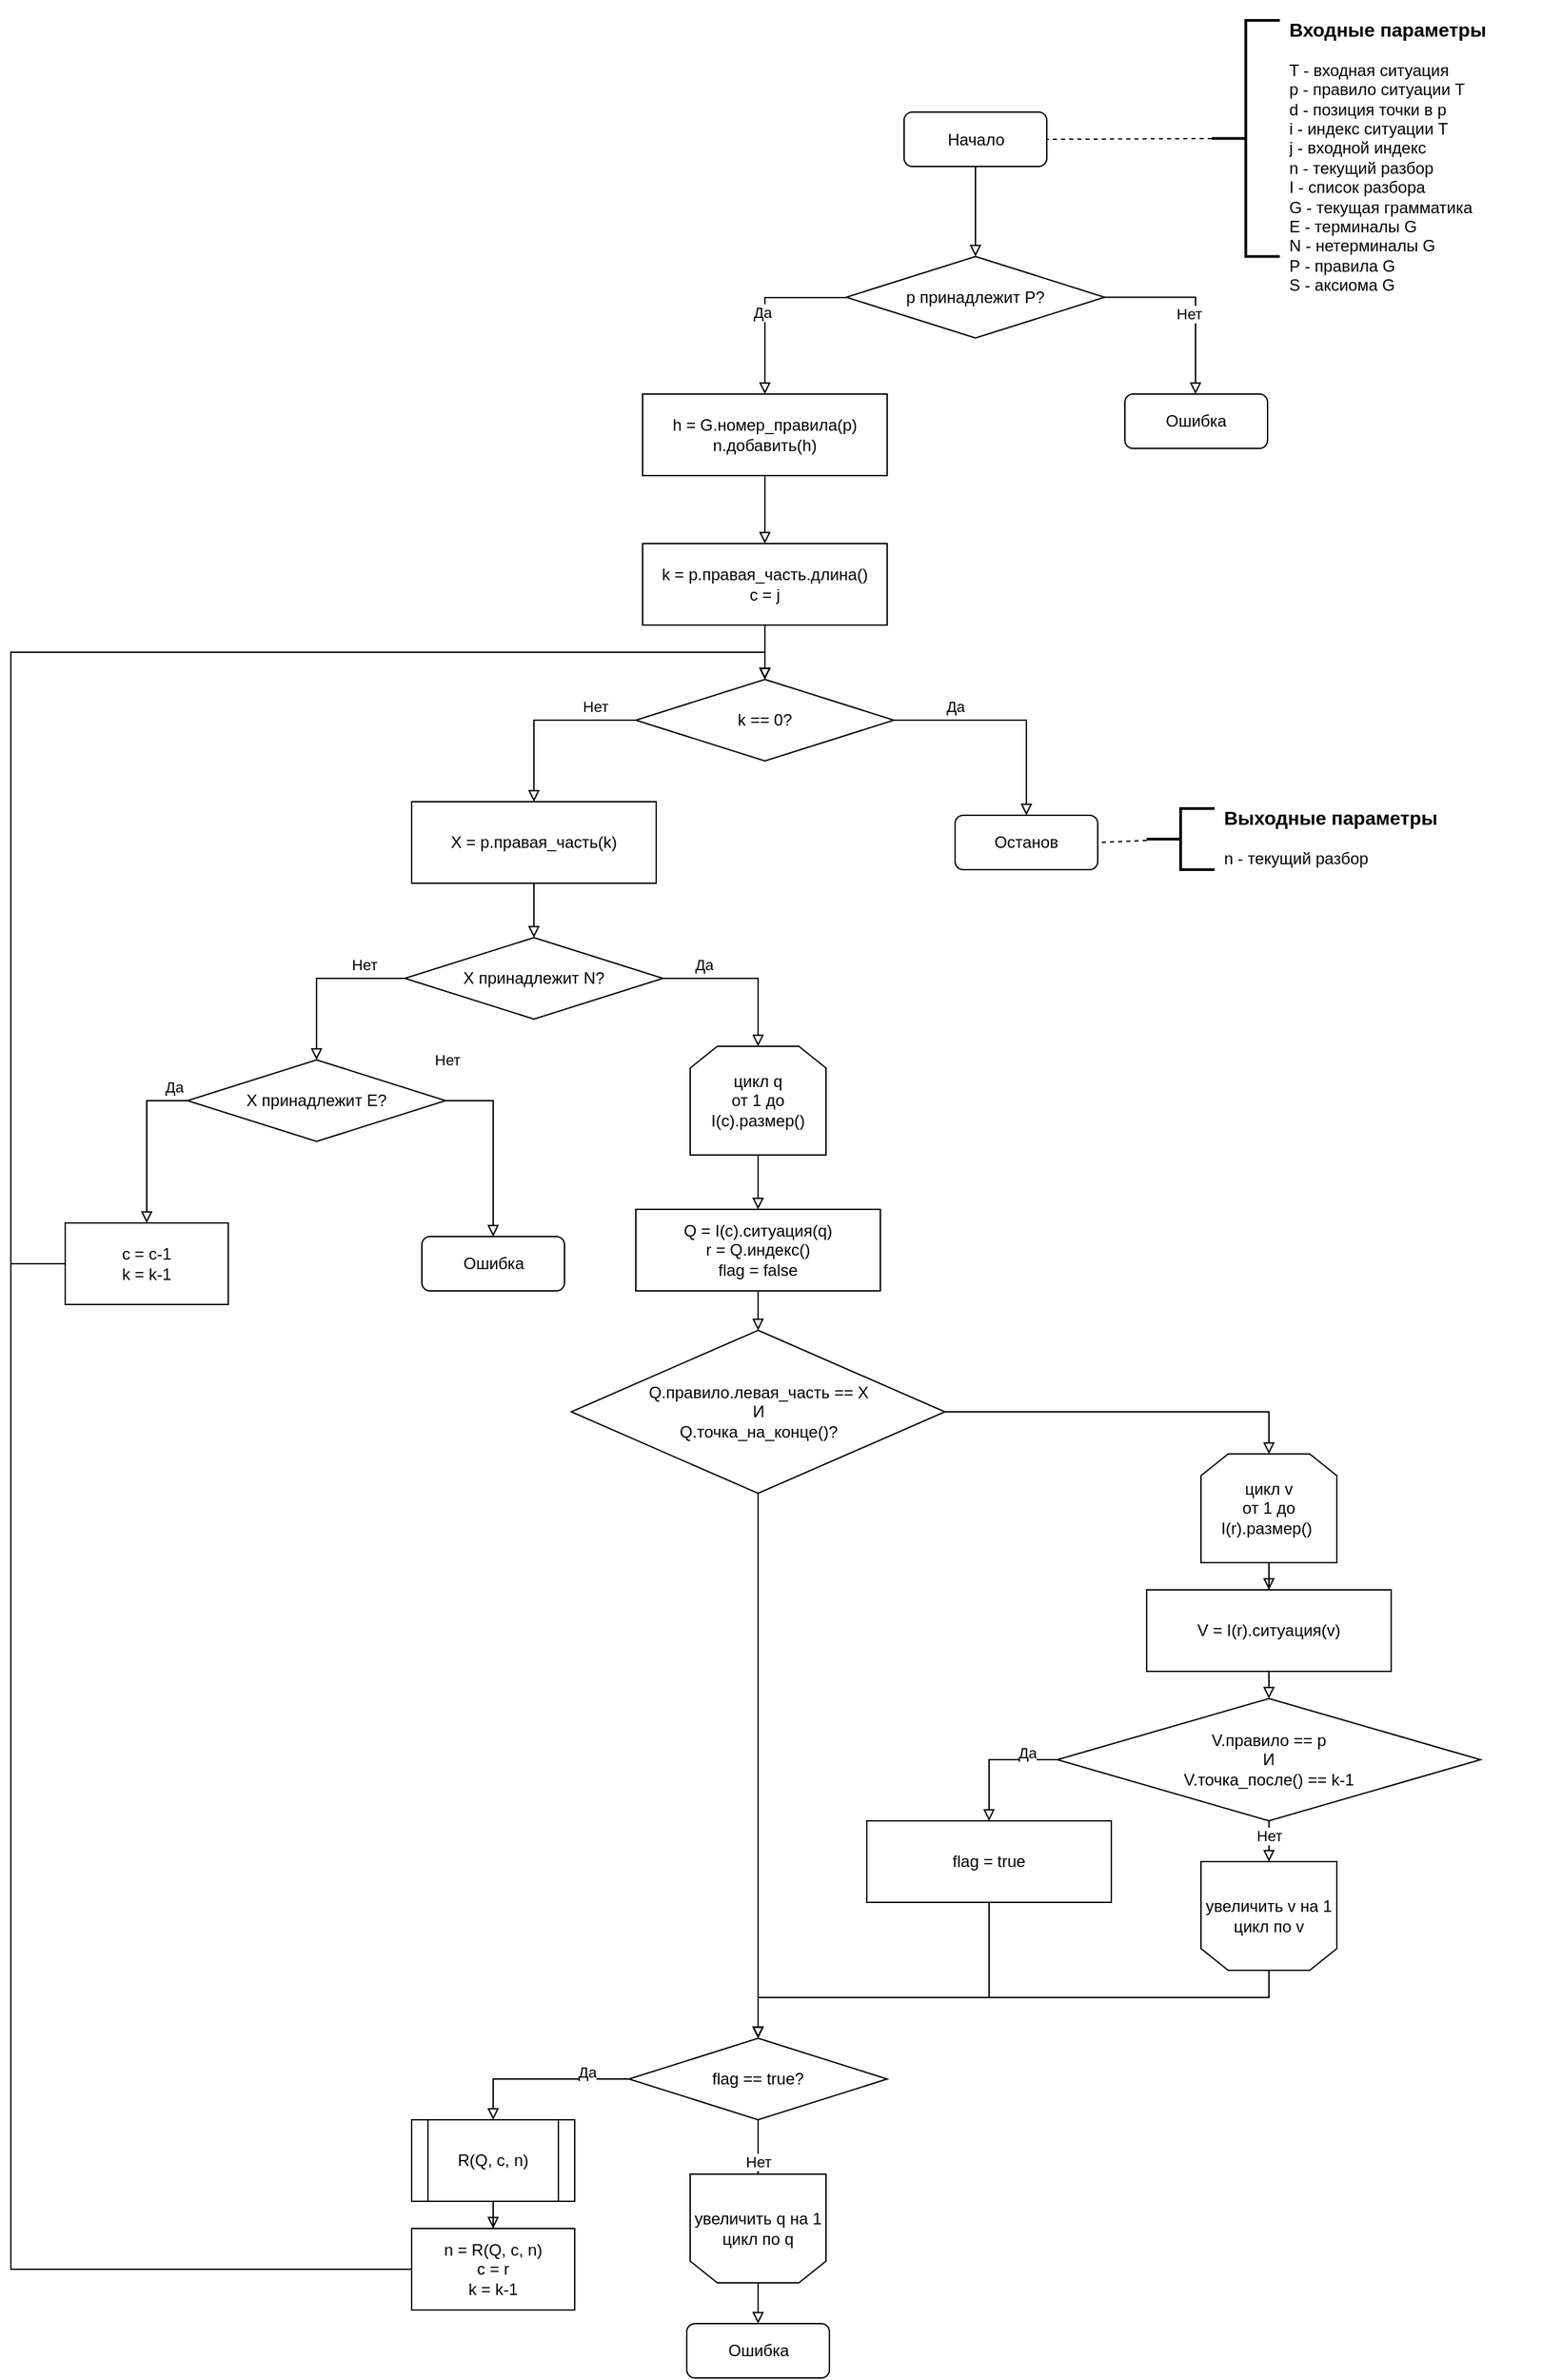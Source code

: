 <mxfile version="13.0.3" type="device"><diagram id="C5RBs43oDa-KdzZeNtuy" name="Page-1"><mxGraphModel dx="2534" dy="987" grid="1" gridSize="10" guides="1" tooltips="1" connect="1" arrows="1" fold="1" page="1" pageScale="1" pageWidth="827" pageHeight="1169" math="0" shadow="0"><root><mxCell id="WIyWlLk6GJQsqaUBKTNV-0"/><mxCell id="WIyWlLk6GJQsqaUBKTNV-1" parent="WIyWlLk6GJQsqaUBKTNV-0"/><mxCell id="ANSpfEInJ7KFp04CJQ8s-9" style="edgeStyle=orthogonalEdgeStyle;rounded=0;orthogonalLoop=1;jettySize=auto;html=1;endArrow=block;endFill=0;entryX=0.5;entryY=0;entryDx=0;entryDy=0;" parent="WIyWlLk6GJQsqaUBKTNV-1" source="ANSpfEInJ7KFp04CJQ8s-2" target="ANSpfEInJ7KFp04CJQ8s-10" edge="1"><mxGeometry relative="1" as="geometry"><mxPoint x="240" y="203.75" as="targetPoint"/></mxGeometry></mxCell><mxCell id="ANSpfEInJ7KFp04CJQ8s-2" value="Начало" style="rounded=1;whiteSpace=wrap;html=1;fontSize=12;glass=0;strokeWidth=1;shadow=0;" parent="WIyWlLk6GJQsqaUBKTNV-1" vertex="1"><mxGeometry x="187.5" y="122.5" width="105" height="40" as="geometry"/></mxCell><mxCell id="ANSpfEInJ7KFp04CJQ8s-3" style="edgeStyle=none;rounded=0;orthogonalLoop=1;jettySize=auto;html=1;entryX=1;entryY=0.5;entryDx=0;entryDy=0;endArrow=none;endFill=0;dashed=1;" parent="WIyWlLk6GJQsqaUBKTNV-1" source="ANSpfEInJ7KFp04CJQ8s-4" target="ANSpfEInJ7KFp04CJQ8s-2" edge="1"><mxGeometry relative="1" as="geometry"/></mxCell><mxCell id="ANSpfEInJ7KFp04CJQ8s-4" value="" style="strokeWidth=2;html=1;shape=mxgraph.flowchart.annotation_2;align=left;labelPosition=right;pointerEvents=1;" parent="WIyWlLk6GJQsqaUBKTNV-1" vertex="1"><mxGeometry x="414" y="55" width="50" height="173.75" as="geometry"/></mxCell><mxCell id="ANSpfEInJ7KFp04CJQ8s-5" value="&lt;h3&gt;Входные параметры&lt;/h3&gt;&lt;p&gt;&lt;span style=&quot;text-align: center&quot;&gt;T - входная ситуация&lt;br&gt;р - правило ситуации Т&lt;br&gt;d - позиция точки в p&lt;br&gt;i - индекс ситуации Т&lt;br&gt;j - входной индекс&lt;br&gt;n - текущий разбор&lt;br&gt;&lt;/span&gt;&lt;span style=&quot;text-align: center&quot;&gt;I - список разбора&amp;nbsp;&lt;/span&gt;&lt;span style=&quot;text-align: center&quot;&gt;&lt;br&gt;&lt;/span&gt;&lt;span style=&quot;text-align: center&quot;&gt;G - текущая грамматика&lt;/span&gt;&lt;span style=&quot;text-align: center&quot;&gt;&lt;br&gt;E - терминалы G&lt;br&gt;N - нетерминалы G&lt;br&gt;Р - правила G&lt;br&gt;&lt;/span&gt;&lt;span style=&quot;text-align: center&quot;&gt;S - аксиома G&lt;br&gt;&lt;/span&gt;&lt;/p&gt;" style="text;html=1;strokeColor=none;fillColor=none;spacing=5;spacingTop=-20;whiteSpace=wrap;overflow=hidden;rounded=0;" parent="WIyWlLk6GJQsqaUBKTNV-1" vertex="1"><mxGeometry x="466" y="50" width="190" height="230" as="geometry"/></mxCell><mxCell id="ANSpfEInJ7KFp04CJQ8s-41" style="edgeStyle=orthogonalEdgeStyle;rounded=0;orthogonalLoop=1;jettySize=auto;html=1;entryX=0.5;entryY=0;entryDx=0;entryDy=0;endArrow=block;endFill=0;" parent="WIyWlLk6GJQsqaUBKTNV-1" source="ANSpfEInJ7KFp04CJQ8s-10" target="ANSpfEInJ7KFp04CJQ8s-11" edge="1"><mxGeometry relative="1" as="geometry"><Array as="points"><mxPoint x="240" y="259"/><mxPoint x="100" y="259"/></Array></mxGeometry></mxCell><mxCell id="ANSpfEInJ7KFp04CJQ8s-44" value="Да" style="edgeLabel;html=1;align=center;verticalAlign=middle;resizable=0;points=[];" parent="ANSpfEInJ7KFp04CJQ8s-41" vertex="1" connectable="0"><mxGeometry x="0.199" y="-2" relative="1" as="geometry"><mxPoint y="-7.01" as="offset"/></mxGeometry></mxCell><mxCell id="ANSpfEInJ7KFp04CJQ8s-42" style="edgeStyle=orthogonalEdgeStyle;rounded=0;orthogonalLoop=1;jettySize=auto;html=1;endArrow=block;endFill=0;" parent="WIyWlLk6GJQsqaUBKTNV-1" source="ANSpfEInJ7KFp04CJQ8s-10" target="ANSpfEInJ7KFp04CJQ8s-26" edge="1"><mxGeometry relative="1" as="geometry"><Array as="points"><mxPoint x="240" y="259"/><mxPoint x="402" y="259"/></Array></mxGeometry></mxCell><mxCell id="ANSpfEInJ7KFp04CJQ8s-43" value="Нет" style="edgeLabel;html=1;align=center;verticalAlign=middle;resizable=0;points=[];" parent="ANSpfEInJ7KFp04CJQ8s-42" vertex="1" connectable="0"><mxGeometry x="0.257" y="1" relative="1" as="geometry"><mxPoint x="-5.96" y="-7.82" as="offset"/></mxGeometry></mxCell><mxCell id="ANSpfEInJ7KFp04CJQ8s-10" value="р принадлежит Р?" style="rhombus;whiteSpace=wrap;html=1;" parent="WIyWlLk6GJQsqaUBKTNV-1" vertex="1"><mxGeometry x="145" y="228.75" width="190" height="60" as="geometry"/></mxCell><mxCell id="ANSpfEInJ7KFp04CJQ8s-45" style="edgeStyle=orthogonalEdgeStyle;rounded=0;orthogonalLoop=1;jettySize=auto;html=1;entryX=0.5;entryY=0;entryDx=0;entryDy=0;endArrow=block;endFill=0;" parent="WIyWlLk6GJQsqaUBKTNV-1" source="ANSpfEInJ7KFp04CJQ8s-11" target="ANSpfEInJ7KFp04CJQ8s-14" edge="1"><mxGeometry relative="1" as="geometry"/></mxCell><mxCell id="ANSpfEInJ7KFp04CJQ8s-11" value="h = G.номер_правила(р)&lt;br&gt;n.добавить(h)" style="rounded=0;whiteSpace=wrap;html=1;" parent="WIyWlLk6GJQsqaUBKTNV-1" vertex="1"><mxGeometry x="-5" y="330" width="180" height="60" as="geometry"/></mxCell><mxCell id="ANSpfEInJ7KFp04CJQ8s-46" style="edgeStyle=orthogonalEdgeStyle;rounded=0;orthogonalLoop=1;jettySize=auto;html=1;endArrow=block;endFill=0;" parent="WIyWlLk6GJQsqaUBKTNV-1" source="ANSpfEInJ7KFp04CJQ8s-14" target="ANSpfEInJ7KFp04CJQ8s-15" edge="1"><mxGeometry relative="1" as="geometry"/></mxCell><mxCell id="ANSpfEInJ7KFp04CJQ8s-14" value="k = p.правая_часть.длина()&lt;br&gt;с = j" style="rounded=0;whiteSpace=wrap;html=1;" parent="WIyWlLk6GJQsqaUBKTNV-1" vertex="1"><mxGeometry x="-5" y="440" width="180" height="60" as="geometry"/></mxCell><mxCell id="ANSpfEInJ7KFp04CJQ8s-47" style="edgeStyle=orthogonalEdgeStyle;rounded=0;orthogonalLoop=1;jettySize=auto;html=1;endArrow=block;endFill=0;" parent="WIyWlLk6GJQsqaUBKTNV-1" source="ANSpfEInJ7KFp04CJQ8s-15" target="ANSpfEInJ7KFp04CJQ8s-19" edge="1"><mxGeometry relative="1" as="geometry"/></mxCell><mxCell id="ANSpfEInJ7KFp04CJQ8s-48" value="Да" style="edgeLabel;html=1;align=center;verticalAlign=middle;resizable=0;points=[];" parent="ANSpfEInJ7KFp04CJQ8s-47" vertex="1" connectable="0"><mxGeometry x="-0.577" relative="1" as="geometry"><mxPoint x="9.71" y="-10" as="offset"/></mxGeometry></mxCell><mxCell id="ANSpfEInJ7KFp04CJQ8s-49" style="edgeStyle=orthogonalEdgeStyle;rounded=0;orthogonalLoop=1;jettySize=auto;html=1;endArrow=block;endFill=0;" parent="WIyWlLk6GJQsqaUBKTNV-1" source="ANSpfEInJ7KFp04CJQ8s-15" target="ANSpfEInJ7KFp04CJQ8s-16" edge="1"><mxGeometry relative="1" as="geometry"><Array as="points"><mxPoint x="-85" y="570"/></Array></mxGeometry></mxCell><mxCell id="ANSpfEInJ7KFp04CJQ8s-50" value="Нет" style="edgeLabel;html=1;align=center;verticalAlign=middle;resizable=0;points=[];" parent="ANSpfEInJ7KFp04CJQ8s-49" vertex="1" connectable="0"><mxGeometry x="-0.644" relative="1" as="geometry"><mxPoint x="-6.47" y="-10" as="offset"/></mxGeometry></mxCell><mxCell id="ANSpfEInJ7KFp04CJQ8s-15" value="k == 0?" style="rhombus;whiteSpace=wrap;html=1;" parent="WIyWlLk6GJQsqaUBKTNV-1" vertex="1"><mxGeometry x="-10" y="540" width="190" height="60" as="geometry"/></mxCell><mxCell id="ANSpfEInJ7KFp04CJQ8s-51" style="edgeStyle=orthogonalEdgeStyle;rounded=0;orthogonalLoop=1;jettySize=auto;html=1;endArrow=block;endFill=0;" parent="WIyWlLk6GJQsqaUBKTNV-1" source="ANSpfEInJ7KFp04CJQ8s-16" target="ANSpfEInJ7KFp04CJQ8s-18" edge="1"><mxGeometry relative="1" as="geometry"/></mxCell><mxCell id="ANSpfEInJ7KFp04CJQ8s-16" value="Х = p.правая_часть(k)" style="rounded=0;whiteSpace=wrap;html=1;" parent="WIyWlLk6GJQsqaUBKTNV-1" vertex="1"><mxGeometry x="-175" y="630" width="180" height="60" as="geometry"/></mxCell><mxCell id="ANSpfEInJ7KFp04CJQ8s-72" style="edgeStyle=orthogonalEdgeStyle;rounded=0;orthogonalLoop=1;jettySize=auto;html=1;endArrow=block;endFill=0;" parent="WIyWlLk6GJQsqaUBKTNV-1" source="ANSpfEInJ7KFp04CJQ8s-17" target="ANSpfEInJ7KFp04CJQ8s-40" edge="1"><mxGeometry relative="1" as="geometry"><Array as="points"><mxPoint x="-370" y="850"/></Array></mxGeometry></mxCell><mxCell id="ANSpfEInJ7KFp04CJQ8s-73" value="Да" style="edgeLabel;html=1;align=center;verticalAlign=middle;resizable=0;points=[];" parent="ANSpfEInJ7KFp04CJQ8s-72" vertex="1" connectable="0"><mxGeometry x="-0.5" y="23" relative="1" as="geometry"><mxPoint x="-3" y="-10" as="offset"/></mxGeometry></mxCell><mxCell id="ANSpfEInJ7KFp04CJQ8s-76" style="edgeStyle=orthogonalEdgeStyle;rounded=0;orthogonalLoop=1;jettySize=auto;html=1;endArrow=block;endFill=0;" parent="WIyWlLk6GJQsqaUBKTNV-1" source="ANSpfEInJ7KFp04CJQ8s-17" target="ANSpfEInJ7KFp04CJQ8s-74" edge="1"><mxGeometry relative="1" as="geometry"><Array as="points"><mxPoint x="-115" y="850"/></Array></mxGeometry></mxCell><mxCell id="ANSpfEInJ7KFp04CJQ8s-77" value="Нет" style="edgeLabel;html=1;align=center;verticalAlign=middle;resizable=0;points=[];" parent="ANSpfEInJ7KFp04CJQ8s-76" vertex="1" connectable="0"><mxGeometry x="-0.481" y="-20" relative="1" as="geometry"><mxPoint x="-14.29" y="-30" as="offset"/></mxGeometry></mxCell><mxCell id="ANSpfEInJ7KFp04CJQ8s-17" value="Х принадлежит Е?" style="rhombus;whiteSpace=wrap;html=1;" parent="WIyWlLk6GJQsqaUBKTNV-1" vertex="1"><mxGeometry x="-340" y="820" width="190" height="60" as="geometry"/></mxCell><mxCell id="ANSpfEInJ7KFp04CJQ8s-52" style="edgeStyle=orthogonalEdgeStyle;rounded=0;orthogonalLoop=1;jettySize=auto;html=1;endArrow=block;endFill=0;" parent="WIyWlLk6GJQsqaUBKTNV-1" source="ANSpfEInJ7KFp04CJQ8s-18" target="ANSpfEInJ7KFp04CJQ8s-17" edge="1"><mxGeometry relative="1" as="geometry"><Array as="points"><mxPoint x="-245" y="760"/></Array></mxGeometry></mxCell><mxCell id="ANSpfEInJ7KFp04CJQ8s-53" value="Нет" style="edgeLabel;html=1;align=center;verticalAlign=middle;resizable=0;points=[];" parent="ANSpfEInJ7KFp04CJQ8s-52" vertex="1" connectable="0"><mxGeometry x="-0.211" y="-1" relative="1" as="geometry"><mxPoint x="19.41" y="-9" as="offset"/></mxGeometry></mxCell><mxCell id="ANSpfEInJ7KFp04CJQ8s-54" style="edgeStyle=orthogonalEdgeStyle;rounded=0;orthogonalLoop=1;jettySize=auto;html=1;endArrow=block;endFill=0;" parent="WIyWlLk6GJQsqaUBKTNV-1" source="ANSpfEInJ7KFp04CJQ8s-18" target="ANSpfEInJ7KFp04CJQ8s-23" edge="1"><mxGeometry relative="1" as="geometry"/></mxCell><mxCell id="ANSpfEInJ7KFp04CJQ8s-55" value="Да" style="edgeLabel;html=1;align=center;verticalAlign=middle;resizable=0;points=[];" parent="ANSpfEInJ7KFp04CJQ8s-54" vertex="1" connectable="0"><mxGeometry x="-0.635" y="1" relative="1" as="geometry"><mxPoint x="7.65" y="-9" as="offset"/></mxGeometry></mxCell><mxCell id="ANSpfEInJ7KFp04CJQ8s-18" value="Х принадлежит N?" style="rhombus;whiteSpace=wrap;html=1;" parent="WIyWlLk6GJQsqaUBKTNV-1" vertex="1"><mxGeometry x="-180" y="730" width="190" height="60" as="geometry"/></mxCell><mxCell id="ANSpfEInJ7KFp04CJQ8s-19" value="Останов" style="rounded=1;whiteSpace=wrap;html=1;fontSize=12;glass=0;strokeWidth=1;shadow=0;" parent="WIyWlLk6GJQsqaUBKTNV-1" vertex="1"><mxGeometry x="225" y="640" width="105" height="40" as="geometry"/></mxCell><mxCell id="ANSpfEInJ7KFp04CJQ8s-57" style="edgeStyle=orthogonalEdgeStyle;rounded=0;orthogonalLoop=1;jettySize=auto;html=1;endArrow=block;endFill=0;" parent="WIyWlLk6GJQsqaUBKTNV-1" source="ANSpfEInJ7KFp04CJQ8s-22" target="ANSpfEInJ7KFp04CJQ8s-27" edge="1"><mxGeometry relative="1" as="geometry"/></mxCell><mxCell id="ANSpfEInJ7KFp04CJQ8s-22" value="Q = I(c).ситуация(q)&lt;br&gt;r = Q.индекс()&lt;br&gt;flag = false" style="rounded=0;whiteSpace=wrap;html=1;" parent="WIyWlLk6GJQsqaUBKTNV-1" vertex="1"><mxGeometry x="-10" y="930" width="180" height="60" as="geometry"/></mxCell><mxCell id="ANSpfEInJ7KFp04CJQ8s-56" style="edgeStyle=orthogonalEdgeStyle;rounded=0;orthogonalLoop=1;jettySize=auto;html=1;entryX=0.5;entryY=0;entryDx=0;entryDy=0;endArrow=block;endFill=0;" parent="WIyWlLk6GJQsqaUBKTNV-1" source="ANSpfEInJ7KFp04CJQ8s-23" target="ANSpfEInJ7KFp04CJQ8s-22" edge="1"><mxGeometry relative="1" as="geometry"/></mxCell><mxCell id="ANSpfEInJ7KFp04CJQ8s-23" value="цикл q&lt;br&gt;от 1 до I(c).размер()" style="shape=loopLimit;whiteSpace=wrap;html=1;" parent="WIyWlLk6GJQsqaUBKTNV-1" vertex="1"><mxGeometry x="30" y="810" width="100" height="80" as="geometry"/></mxCell><mxCell id="ANSpfEInJ7KFp04CJQ8s-78" style="edgeStyle=orthogonalEdgeStyle;rounded=0;orthogonalLoop=1;jettySize=auto;html=1;endArrow=block;endFill=0;entryX=0.5;entryY=0;entryDx=0;entryDy=0;" parent="WIyWlLk6GJQsqaUBKTNV-1" source="ANSpfEInJ7KFp04CJQ8s-24" target="ANSpfEInJ7KFp04CJQ8s-79" edge="1"><mxGeometry relative="1" as="geometry"><mxPoint x="80" y="1780" as="targetPoint"/></mxGeometry></mxCell><mxCell id="ANSpfEInJ7KFp04CJQ8s-24" value="увеличить q на 1&lt;br&gt;цикл по q" style="shape=loopLimit;whiteSpace=wrap;html=1;direction=west;" parent="WIyWlLk6GJQsqaUBKTNV-1" vertex="1"><mxGeometry x="30" y="1640" width="100" height="80" as="geometry"/></mxCell><mxCell id="ANSpfEInJ7KFp04CJQ8s-26" value="Ошибка" style="rounded=1;whiteSpace=wrap;html=1;fontSize=12;glass=0;strokeWidth=1;shadow=0;" parent="WIyWlLk6GJQsqaUBKTNV-1" vertex="1"><mxGeometry x="350" y="330" width="105" height="40" as="geometry"/></mxCell><mxCell id="ANSpfEInJ7KFp04CJQ8s-58" style="edgeStyle=orthogonalEdgeStyle;rounded=0;orthogonalLoop=1;jettySize=auto;html=1;endArrow=block;endFill=0;" parent="WIyWlLk6GJQsqaUBKTNV-1" source="ANSpfEInJ7KFp04CJQ8s-27" target="ANSpfEInJ7KFp04CJQ8s-28" edge="1"><mxGeometry relative="1" as="geometry"><Array as="points"><mxPoint x="456" y="1079"/></Array></mxGeometry></mxCell><mxCell id="ANSpfEInJ7KFp04CJQ8s-59" style="edgeStyle=orthogonalEdgeStyle;rounded=0;orthogonalLoop=1;jettySize=auto;html=1;endArrow=block;endFill=0;" parent="WIyWlLk6GJQsqaUBKTNV-1" source="ANSpfEInJ7KFp04CJQ8s-27" target="ANSpfEInJ7KFp04CJQ8s-36" edge="1"><mxGeometry relative="1" as="geometry"/></mxCell><mxCell id="ANSpfEInJ7KFp04CJQ8s-27" value="Q.правило.левая_часть == Х&lt;br&gt;И&lt;br&gt;Q.точка_на_конце()?" style="rhombus;whiteSpace=wrap;html=1;" parent="WIyWlLk6GJQsqaUBKTNV-1" vertex="1"><mxGeometry x="-57.5" y="1019" width="275" height="120" as="geometry"/></mxCell><mxCell id="ANSpfEInJ7KFp04CJQ8s-60" style="edgeStyle=orthogonalEdgeStyle;rounded=0;orthogonalLoop=1;jettySize=auto;html=1;endArrow=block;endFill=0;" parent="WIyWlLk6GJQsqaUBKTNV-1" source="ANSpfEInJ7KFp04CJQ8s-28" target="ANSpfEInJ7KFp04CJQ8s-32" edge="1"><mxGeometry relative="1" as="geometry"/></mxCell><mxCell id="ANSpfEInJ7KFp04CJQ8s-28" value="цикл v&lt;br&gt;от 1 до I(r).размер()&amp;nbsp;" style="shape=loopLimit;whiteSpace=wrap;html=1;" parent="WIyWlLk6GJQsqaUBKTNV-1" vertex="1"><mxGeometry x="406" y="1110" width="100" height="80" as="geometry"/></mxCell><mxCell id="ANSpfEInJ7KFp04CJQ8s-67" style="edgeStyle=orthogonalEdgeStyle;rounded=0;orthogonalLoop=1;jettySize=auto;html=1;entryX=0.5;entryY=0;entryDx=0;entryDy=0;endArrow=block;endFill=0;" parent="WIyWlLk6GJQsqaUBKTNV-1" source="ANSpfEInJ7KFp04CJQ8s-29" target="ANSpfEInJ7KFp04CJQ8s-36" edge="1"><mxGeometry relative="1" as="geometry"><Array as="points"><mxPoint x="456" y="1510"/><mxPoint x="80" y="1510"/></Array></mxGeometry></mxCell><mxCell id="ANSpfEInJ7KFp04CJQ8s-29" value="увеличить v на 1&lt;br&gt;цикл по v" style="shape=loopLimit;whiteSpace=wrap;html=1;direction=west;" parent="WIyWlLk6GJQsqaUBKTNV-1" vertex="1"><mxGeometry x="406" y="1410" width="100" height="80" as="geometry"/></mxCell><mxCell id="ANSpfEInJ7KFp04CJQ8s-61" style="edgeStyle=orthogonalEdgeStyle;rounded=0;orthogonalLoop=1;jettySize=auto;html=1;endArrow=block;endFill=0;" parent="WIyWlLk6GJQsqaUBKTNV-1" source="ANSpfEInJ7KFp04CJQ8s-32" target="ANSpfEInJ7KFp04CJQ8s-33" edge="1"><mxGeometry relative="1" as="geometry"/></mxCell><mxCell id="ANSpfEInJ7KFp04CJQ8s-32" value="V = I(r).ситуация(v)" style="rounded=0;whiteSpace=wrap;html=1;" parent="WIyWlLk6GJQsqaUBKTNV-1" vertex="1"><mxGeometry x="366" y="1210" width="180" height="60" as="geometry"/></mxCell><mxCell id="ANSpfEInJ7KFp04CJQ8s-62" style="edgeStyle=orthogonalEdgeStyle;rounded=0;orthogonalLoop=1;jettySize=auto;html=1;endArrow=block;endFill=0;" parent="WIyWlLk6GJQsqaUBKTNV-1" source="ANSpfEInJ7KFp04CJQ8s-33" target="ANSpfEInJ7KFp04CJQ8s-34" edge="1"><mxGeometry relative="1" as="geometry"><Array as="points"><mxPoint x="250" y="1335"/></Array></mxGeometry></mxCell><mxCell id="ANSpfEInJ7KFp04CJQ8s-63" value="Да" style="edgeLabel;html=1;align=center;verticalAlign=middle;resizable=0;points=[];" parent="ANSpfEInJ7KFp04CJQ8s-62" vertex="1" connectable="0"><mxGeometry x="-0.682" y="-2" relative="1" as="geometry"><mxPoint x="-7.66" y="-3.06" as="offset"/></mxGeometry></mxCell><mxCell id="ANSpfEInJ7KFp04CJQ8s-65" style="edgeStyle=orthogonalEdgeStyle;rounded=0;orthogonalLoop=1;jettySize=auto;html=1;endArrow=block;endFill=0;" parent="WIyWlLk6GJQsqaUBKTNV-1" source="ANSpfEInJ7KFp04CJQ8s-33" target="ANSpfEInJ7KFp04CJQ8s-29" edge="1"><mxGeometry relative="1" as="geometry"/></mxCell><mxCell id="ANSpfEInJ7KFp04CJQ8s-66" value="Нет" style="edgeLabel;html=1;align=center;verticalAlign=middle;resizable=0;points=[];" parent="ANSpfEInJ7KFp04CJQ8s-65" vertex="1" connectable="0"><mxGeometry x="-0.296" relative="1" as="geometry"><mxPoint as="offset"/></mxGeometry></mxCell><mxCell id="ANSpfEInJ7KFp04CJQ8s-33" value="V.правило == p&lt;br&gt;И&lt;br&gt;V.точка_после() == k-1" style="rhombus;whiteSpace=wrap;html=1;" parent="WIyWlLk6GJQsqaUBKTNV-1" vertex="1"><mxGeometry x="300.25" y="1290" width="311.5" height="90" as="geometry"/></mxCell><mxCell id="ANSpfEInJ7KFp04CJQ8s-64" style="edgeStyle=orthogonalEdgeStyle;rounded=0;orthogonalLoop=1;jettySize=auto;html=1;entryX=0.5;entryY=0;entryDx=0;entryDy=0;endArrow=block;endFill=0;" parent="WIyWlLk6GJQsqaUBKTNV-1" source="ANSpfEInJ7KFp04CJQ8s-34" target="ANSpfEInJ7KFp04CJQ8s-36" edge="1"><mxGeometry relative="1" as="geometry"><Array as="points"><mxPoint x="250" y="1510"/><mxPoint x="80" y="1510"/></Array></mxGeometry></mxCell><mxCell id="ANSpfEInJ7KFp04CJQ8s-34" value="flag = true" style="rounded=0;whiteSpace=wrap;html=1;" parent="WIyWlLk6GJQsqaUBKTNV-1" vertex="1"><mxGeometry x="160" y="1380" width="180" height="60" as="geometry"/></mxCell><mxCell id="ANSpfEInJ7KFp04CJQ8s-68" style="edgeStyle=orthogonalEdgeStyle;rounded=0;orthogonalLoop=1;jettySize=auto;html=1;endArrow=block;endFill=0;" parent="WIyWlLk6GJQsqaUBKTNV-1" source="ANSpfEInJ7KFp04CJQ8s-36" target="ANSpfEInJ7KFp04CJQ8s-38" edge="1"><mxGeometry relative="1" as="geometry"><Array as="points"><mxPoint x="-115" y="1570"/></Array></mxGeometry></mxCell><mxCell id="ANSpfEInJ7KFp04CJQ8s-69" value="Да" style="edgeLabel;html=1;align=center;verticalAlign=middle;resizable=0;points=[];" parent="ANSpfEInJ7KFp04CJQ8s-68" vertex="1" connectable="0"><mxGeometry x="-0.524" y="-5" relative="1" as="geometry"><mxPoint as="offset"/></mxGeometry></mxCell><mxCell id="ANSpfEInJ7KFp04CJQ8s-70" style="edgeStyle=orthogonalEdgeStyle;rounded=0;orthogonalLoop=1;jettySize=auto;html=1;endArrow=block;endFill=0;" parent="WIyWlLk6GJQsqaUBKTNV-1" source="ANSpfEInJ7KFp04CJQ8s-36" target="ANSpfEInJ7KFp04CJQ8s-24" edge="1"><mxGeometry relative="1" as="geometry"/></mxCell><mxCell id="ANSpfEInJ7KFp04CJQ8s-71" value="Нет" style="edgeLabel;html=1;align=center;verticalAlign=middle;resizable=0;points=[];" parent="ANSpfEInJ7KFp04CJQ8s-70" vertex="1" connectable="0"><mxGeometry x="0.312" y="4" relative="1" as="geometry"><mxPoint x="-4" y="4.29" as="offset"/></mxGeometry></mxCell><mxCell id="ANSpfEInJ7KFp04CJQ8s-36" value="flag == true?" style="rhombus;whiteSpace=wrap;html=1;" parent="WIyWlLk6GJQsqaUBKTNV-1" vertex="1"><mxGeometry x="-15" y="1540" width="190" height="60" as="geometry"/></mxCell><mxCell id="ANSpfEInJ7KFp04CJQ8s-81" style="edgeStyle=orthogonalEdgeStyle;rounded=0;orthogonalLoop=1;jettySize=auto;html=1;entryX=0.5;entryY=0;entryDx=0;entryDy=0;endArrow=block;endFill=0;" parent="WIyWlLk6GJQsqaUBKTNV-1" source="ANSpfEInJ7KFp04CJQ8s-38" target="ANSpfEInJ7KFp04CJQ8s-39" edge="1"><mxGeometry relative="1" as="geometry"/></mxCell><mxCell id="ANSpfEInJ7KFp04CJQ8s-38" value="R(Q, c, n)" style="shape=process;whiteSpace=wrap;html=1;backgroundOutline=1;" parent="WIyWlLk6GJQsqaUBKTNV-1" vertex="1"><mxGeometry x="-175" y="1600" width="120" height="60" as="geometry"/></mxCell><mxCell id="ANSpfEInJ7KFp04CJQ8s-80" style="edgeStyle=orthogonalEdgeStyle;rounded=0;orthogonalLoop=1;jettySize=auto;html=1;entryX=0.5;entryY=0;entryDx=0;entryDy=0;endArrow=block;endFill=0;exitX=0;exitY=0.5;exitDx=0;exitDy=0;" parent="WIyWlLk6GJQsqaUBKTNV-1" source="ANSpfEInJ7KFp04CJQ8s-39" target="ANSpfEInJ7KFp04CJQ8s-15" edge="1"><mxGeometry relative="1" as="geometry"><Array as="points"><mxPoint x="-470" y="1710"/><mxPoint x="-470" y="520"/><mxPoint x="85" y="520"/></Array></mxGeometry></mxCell><mxCell id="ANSpfEInJ7KFp04CJQ8s-39" value="n = R(Q, c, n)&lt;br&gt;c = r&lt;br&gt;k = k-1" style="rounded=0;whiteSpace=wrap;html=1;" parent="WIyWlLk6GJQsqaUBKTNV-1" vertex="1"><mxGeometry x="-175" y="1680" width="120" height="60" as="geometry"/></mxCell><mxCell id="ANSpfEInJ7KFp04CJQ8s-82" style="edgeStyle=orthogonalEdgeStyle;rounded=0;orthogonalLoop=1;jettySize=auto;html=1;entryX=0.5;entryY=0;entryDx=0;entryDy=0;endArrow=block;endFill=0;" parent="WIyWlLk6GJQsqaUBKTNV-1" source="ANSpfEInJ7KFp04CJQ8s-40" target="ANSpfEInJ7KFp04CJQ8s-15" edge="1"><mxGeometry relative="1" as="geometry"><Array as="points"><mxPoint x="-470" y="970"/><mxPoint x="-470" y="520"/><mxPoint x="85" y="520"/></Array></mxGeometry></mxCell><mxCell id="ANSpfEInJ7KFp04CJQ8s-40" value="c = c-1&lt;br&gt;k = k-1" style="rounded=0;whiteSpace=wrap;html=1;" parent="WIyWlLk6GJQsqaUBKTNV-1" vertex="1"><mxGeometry x="-430" y="940" width="120" height="60" as="geometry"/></mxCell><mxCell id="ANSpfEInJ7KFp04CJQ8s-74" value="Ошибка" style="rounded=1;whiteSpace=wrap;html=1;fontSize=12;glass=0;strokeWidth=1;shadow=0;" parent="WIyWlLk6GJQsqaUBKTNV-1" vertex="1"><mxGeometry x="-167.5" y="950" width="105" height="40" as="geometry"/></mxCell><mxCell id="ANSpfEInJ7KFp04CJQ8s-79" value="Ошибка" style="rounded=1;whiteSpace=wrap;html=1;fontSize=12;glass=0;strokeWidth=1;shadow=0;" parent="WIyWlLk6GJQsqaUBKTNV-1" vertex="1"><mxGeometry x="27.5" y="1750" width="105" height="40" as="geometry"/></mxCell><mxCell id="ANSpfEInJ7KFp04CJQ8s-83" value="" style="strokeWidth=2;html=1;shape=mxgraph.flowchart.annotation_2;align=left;labelPosition=right;pointerEvents=1;" parent="WIyWlLk6GJQsqaUBKTNV-1" vertex="1"><mxGeometry x="366" y="635" width="50" height="45" as="geometry"/></mxCell><mxCell id="ANSpfEInJ7KFp04CJQ8s-84" value="&lt;h3&gt;Выходные параметры&lt;/h3&gt;&lt;p&gt;&lt;span style=&quot;text-align: center&quot;&gt;n - текущий разбор&lt;br&gt;&lt;/span&gt;&lt;span style=&quot;text-align: center&quot;&gt;&lt;br&gt;&lt;/span&gt;&lt;/p&gt;" style="text;html=1;strokeColor=none;fillColor=none;spacing=5;spacingTop=-20;whiteSpace=wrap;overflow=hidden;rounded=0;" parent="WIyWlLk6GJQsqaUBKTNV-1" vertex="1"><mxGeometry x="418" y="630" width="190" height="60" as="geometry"/></mxCell><mxCell id="ANSpfEInJ7KFp04CJQ8s-85" style="edgeStyle=none;rounded=0;orthogonalLoop=1;jettySize=auto;html=1;entryX=1;entryY=0.5;entryDx=0;entryDy=0;endArrow=none;endFill=0;dashed=1;" parent="WIyWlLk6GJQsqaUBKTNV-1" source="ANSpfEInJ7KFp04CJQ8s-83" target="ANSpfEInJ7KFp04CJQ8s-19" edge="1"><mxGeometry relative="1" as="geometry"><mxPoint x="350" y="662.5" as="targetPoint"/></mxGeometry></mxCell></root></mxGraphModel></diagram></mxfile>